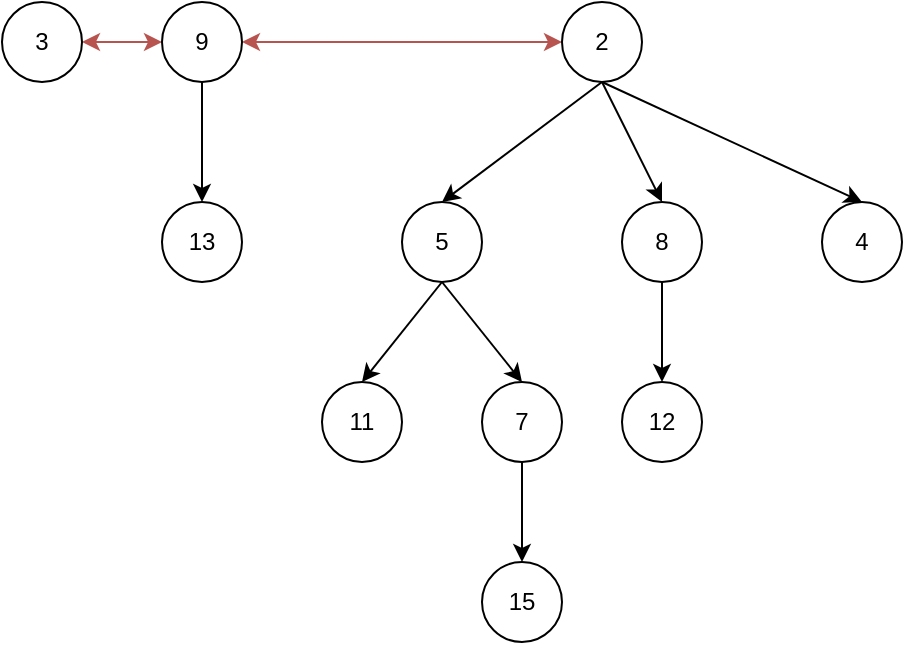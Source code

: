 <mxfile version="21.7.5" type="github">
  <diagram name="第 1 页" id="W6Fj_rsfh2s28kM5z5f6">
    <mxGraphModel dx="724" dy="401" grid="1" gridSize="10" guides="1" tooltips="1" connect="1" arrows="1" fold="1" page="1" pageScale="1" pageWidth="827" pageHeight="1169" math="0" shadow="0">
      <root>
        <mxCell id="0" />
        <mxCell id="1" parent="0" />
        <mxCell id="ujbZRinPxCOq5WzfvrQW-17" style="rounded=0;orthogonalLoop=1;jettySize=auto;html=1;exitX=1;exitY=0.5;exitDx=0;exitDy=0;startArrow=classic;startFill=1;fillColor=#f8cecc;strokeColor=#b85450;" edge="1" parent="1" source="FAbxvQYFkvHhqmhZ71KA-1" target="ujbZRinPxCOq5WzfvrQW-6">
          <mxGeometry relative="1" as="geometry" />
        </mxCell>
        <mxCell id="FAbxvQYFkvHhqmhZ71KA-1" value="3" style="ellipse;whiteSpace=wrap;html=1;aspect=fixed;" parent="1" vertex="1">
          <mxGeometry x="260" y="380" width="40" height="40" as="geometry" />
        </mxCell>
        <mxCell id="ujbZRinPxCOq5WzfvrQW-4" value="13" style="ellipse;whiteSpace=wrap;html=1;aspect=fixed;" vertex="1" parent="1">
          <mxGeometry x="340" y="480" width="40" height="40" as="geometry" />
        </mxCell>
        <mxCell id="ujbZRinPxCOq5WzfvrQW-7" style="rounded=0;orthogonalLoop=1;jettySize=auto;html=1;exitX=0.5;exitY=1;exitDx=0;exitDy=0;entryX=0.5;entryY=0;entryDx=0;entryDy=0;" edge="1" parent="1" source="ujbZRinPxCOq5WzfvrQW-6" target="ujbZRinPxCOq5WzfvrQW-4">
          <mxGeometry relative="1" as="geometry" />
        </mxCell>
        <mxCell id="ujbZRinPxCOq5WzfvrQW-28" style="rounded=0;orthogonalLoop=1;jettySize=auto;html=1;exitX=1;exitY=0.5;exitDx=0;exitDy=0;fillColor=#f8cecc;strokeColor=#b85450;startArrow=classic;startFill=1;" edge="1" parent="1" source="ujbZRinPxCOq5WzfvrQW-6" target="ujbZRinPxCOq5WzfvrQW-22">
          <mxGeometry relative="1" as="geometry" />
        </mxCell>
        <mxCell id="ujbZRinPxCOq5WzfvrQW-6" value="9" style="ellipse;whiteSpace=wrap;html=1;aspect=fixed;" vertex="1" parent="1">
          <mxGeometry x="340" y="380" width="40" height="40" as="geometry" />
        </mxCell>
        <mxCell id="ujbZRinPxCOq5WzfvrQW-11" style="rounded=0;orthogonalLoop=1;jettySize=auto;html=1;exitX=0.5;exitY=1;exitDx=0;exitDy=0;entryX=0.5;entryY=0;entryDx=0;entryDy=0;" edge="1" parent="1" source="ujbZRinPxCOq5WzfvrQW-9" target="ujbZRinPxCOq5WzfvrQW-10">
          <mxGeometry relative="1" as="geometry" />
        </mxCell>
        <mxCell id="ujbZRinPxCOq5WzfvrQW-15" style="rounded=0;orthogonalLoop=1;jettySize=auto;html=1;exitX=0.5;exitY=1;exitDx=0;exitDy=0;entryX=0.5;entryY=0;entryDx=0;entryDy=0;" edge="1" parent="1" source="ujbZRinPxCOq5WzfvrQW-9" target="ujbZRinPxCOq5WzfvrQW-12">
          <mxGeometry relative="1" as="geometry" />
        </mxCell>
        <mxCell id="ujbZRinPxCOq5WzfvrQW-9" value="5" style="ellipse;whiteSpace=wrap;html=1;aspect=fixed;" vertex="1" parent="1">
          <mxGeometry x="460" y="480" width="40" height="40" as="geometry" />
        </mxCell>
        <mxCell id="ujbZRinPxCOq5WzfvrQW-10" value="11" style="ellipse;whiteSpace=wrap;html=1;aspect=fixed;" vertex="1" parent="1">
          <mxGeometry x="420" y="570" width="40" height="40" as="geometry" />
        </mxCell>
        <mxCell id="ujbZRinPxCOq5WzfvrQW-14" style="rounded=0;orthogonalLoop=1;jettySize=auto;html=1;exitX=0.5;exitY=1;exitDx=0;exitDy=0;" edge="1" parent="1" source="ujbZRinPxCOq5WzfvrQW-12" target="ujbZRinPxCOq5WzfvrQW-13">
          <mxGeometry relative="1" as="geometry" />
        </mxCell>
        <mxCell id="ujbZRinPxCOq5WzfvrQW-12" value="7" style="ellipse;whiteSpace=wrap;html=1;aspect=fixed;" vertex="1" parent="1">
          <mxGeometry x="500" y="570" width="40" height="40" as="geometry" />
        </mxCell>
        <mxCell id="ujbZRinPxCOq5WzfvrQW-13" value="15" style="ellipse;whiteSpace=wrap;html=1;aspect=fixed;" vertex="1" parent="1">
          <mxGeometry x="500" y="660" width="40" height="40" as="geometry" />
        </mxCell>
        <mxCell id="ujbZRinPxCOq5WzfvrQW-21" style="rounded=0;orthogonalLoop=1;jettySize=auto;html=1;exitX=0.5;exitY=1;exitDx=0;exitDy=0;entryX=0.5;entryY=0;entryDx=0;entryDy=0;" edge="1" parent="1" source="ujbZRinPxCOq5WzfvrQW-19" target="ujbZRinPxCOq5WzfvrQW-20">
          <mxGeometry relative="1" as="geometry" />
        </mxCell>
        <mxCell id="ujbZRinPxCOq5WzfvrQW-19" value="8" style="ellipse;whiteSpace=wrap;html=1;aspect=fixed;" vertex="1" parent="1">
          <mxGeometry x="570" y="480" width="40" height="40" as="geometry" />
        </mxCell>
        <mxCell id="ujbZRinPxCOq5WzfvrQW-20" value="12" style="ellipse;whiteSpace=wrap;html=1;aspect=fixed;" vertex="1" parent="1">
          <mxGeometry x="570" y="570" width="40" height="40" as="geometry" />
        </mxCell>
        <mxCell id="ujbZRinPxCOq5WzfvrQW-24" style="rounded=0;orthogonalLoop=1;jettySize=auto;html=1;exitX=0.5;exitY=1;exitDx=0;exitDy=0;entryX=0.5;entryY=0;entryDx=0;entryDy=0;" edge="1" parent="1" source="ujbZRinPxCOq5WzfvrQW-22" target="ujbZRinPxCOq5WzfvrQW-23">
          <mxGeometry relative="1" as="geometry" />
        </mxCell>
        <mxCell id="ujbZRinPxCOq5WzfvrQW-25" style="rounded=0;orthogonalLoop=1;jettySize=auto;html=1;exitX=0.5;exitY=1;exitDx=0;exitDy=0;entryX=0.5;entryY=0;entryDx=0;entryDy=0;" edge="1" parent="1" source="ujbZRinPxCOq5WzfvrQW-22" target="ujbZRinPxCOq5WzfvrQW-19">
          <mxGeometry relative="1" as="geometry" />
        </mxCell>
        <mxCell id="ujbZRinPxCOq5WzfvrQW-26" style="rounded=0;orthogonalLoop=1;jettySize=auto;html=1;exitX=0.5;exitY=1;exitDx=0;exitDy=0;entryX=0.5;entryY=0;entryDx=0;entryDy=0;startArrow=none;startFill=0;" edge="1" parent="1" source="ujbZRinPxCOq5WzfvrQW-22" target="ujbZRinPxCOq5WzfvrQW-9">
          <mxGeometry relative="1" as="geometry" />
        </mxCell>
        <mxCell id="ujbZRinPxCOq5WzfvrQW-22" value="2" style="ellipse;whiteSpace=wrap;html=1;aspect=fixed;" vertex="1" parent="1">
          <mxGeometry x="540" y="380" width="40" height="40" as="geometry" />
        </mxCell>
        <mxCell id="ujbZRinPxCOq5WzfvrQW-23" value="4" style="ellipse;whiteSpace=wrap;html=1;aspect=fixed;" vertex="1" parent="1">
          <mxGeometry x="670" y="480" width="40" height="40" as="geometry" />
        </mxCell>
      </root>
    </mxGraphModel>
  </diagram>
</mxfile>
